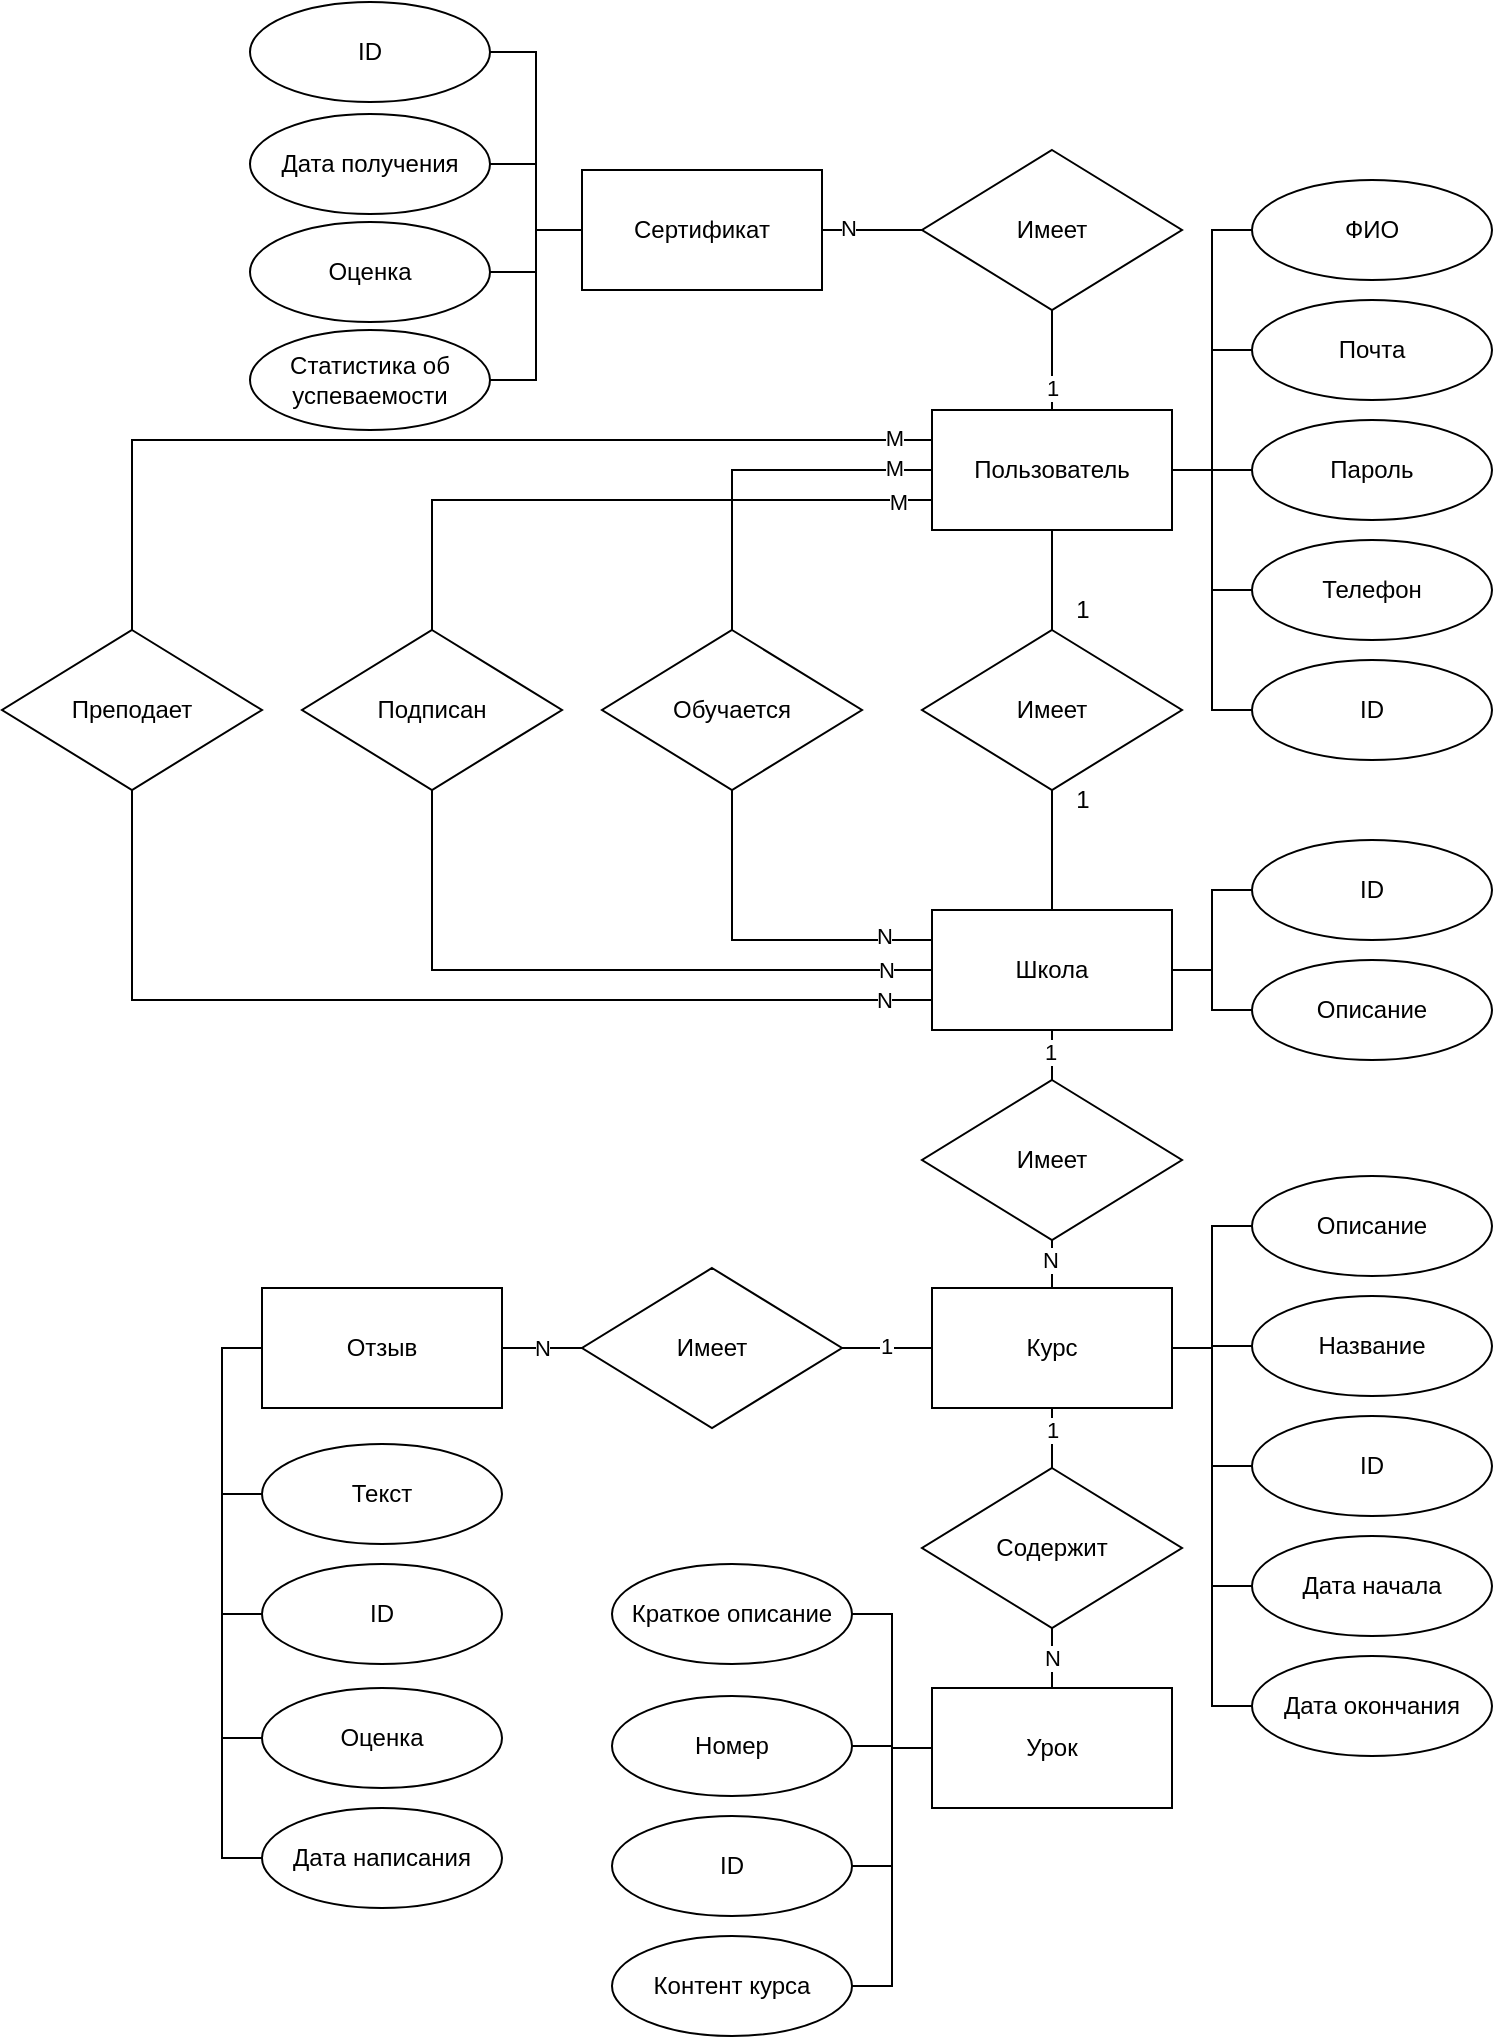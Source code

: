 <mxfile version="22.1.2" type="device">
  <diagram name="Page-1" id="x6YaAhDP7O0NWMj4q5g-">
    <mxGraphModel dx="944" dy="709" grid="1" gridSize="10" guides="1" tooltips="1" connect="1" arrows="1" fold="1" page="1" pageScale="1" pageWidth="827" pageHeight="1169" math="0" shadow="0">
      <root>
        <mxCell id="0" />
        <mxCell id="1" parent="0" />
        <mxCell id="wmuh265id5Z9wnBF3gp4-1" style="edgeStyle=orthogonalEdgeStyle;rounded=0;orthogonalLoop=1;jettySize=auto;html=1;exitX=1;exitY=0.5;exitDx=0;exitDy=0;entryX=0;entryY=0.5;entryDx=0;entryDy=0;endArrow=none;endFill=0;" edge="1" parent="1" source="wmuh265id5Z9wnBF3gp4-7" target="wmuh265id5Z9wnBF3gp4-8">
          <mxGeometry relative="1" as="geometry" />
        </mxCell>
        <mxCell id="wmuh265id5Z9wnBF3gp4-2" style="edgeStyle=orthogonalEdgeStyle;rounded=0;orthogonalLoop=1;jettySize=auto;html=1;exitX=1;exitY=0.5;exitDx=0;exitDy=0;entryX=0;entryY=0.5;entryDx=0;entryDy=0;endArrow=none;endFill=0;" edge="1" parent="1" source="wmuh265id5Z9wnBF3gp4-7" target="wmuh265id5Z9wnBF3gp4-9">
          <mxGeometry relative="1" as="geometry" />
        </mxCell>
        <mxCell id="wmuh265id5Z9wnBF3gp4-3" style="edgeStyle=orthogonalEdgeStyle;rounded=0;orthogonalLoop=1;jettySize=auto;html=1;exitX=1;exitY=0.5;exitDx=0;exitDy=0;entryX=0;entryY=0.5;entryDx=0;entryDy=0;endArrow=none;endFill=0;" edge="1" parent="1" source="wmuh265id5Z9wnBF3gp4-7" target="wmuh265id5Z9wnBF3gp4-10">
          <mxGeometry relative="1" as="geometry" />
        </mxCell>
        <mxCell id="wmuh265id5Z9wnBF3gp4-4" style="edgeStyle=orthogonalEdgeStyle;rounded=0;orthogonalLoop=1;jettySize=auto;html=1;exitX=1;exitY=0.5;exitDx=0;exitDy=0;entryX=0;entryY=0.5;entryDx=0;entryDy=0;endArrow=none;endFill=0;" edge="1" parent="1" source="wmuh265id5Z9wnBF3gp4-7" target="wmuh265id5Z9wnBF3gp4-11">
          <mxGeometry relative="1" as="geometry" />
        </mxCell>
        <mxCell id="wmuh265id5Z9wnBF3gp4-5" style="edgeStyle=orthogonalEdgeStyle;rounded=0;orthogonalLoop=1;jettySize=auto;html=1;exitX=1;exitY=0.5;exitDx=0;exitDy=0;entryX=0;entryY=0.5;entryDx=0;entryDy=0;endArrow=none;endFill=0;" edge="1" parent="1" source="wmuh265id5Z9wnBF3gp4-7" target="wmuh265id5Z9wnBF3gp4-12">
          <mxGeometry relative="1" as="geometry" />
        </mxCell>
        <mxCell id="wmuh265id5Z9wnBF3gp4-6" style="edgeStyle=orthogonalEdgeStyle;rounded=0;orthogonalLoop=1;jettySize=auto;html=1;exitX=0.5;exitY=1;exitDx=0;exitDy=0;entryX=0.5;entryY=0;entryDx=0;entryDy=0;endArrow=none;endFill=0;" edge="1" parent="1" source="wmuh265id5Z9wnBF3gp4-7" target="wmuh265id5Z9wnBF3gp4-14">
          <mxGeometry relative="1" as="geometry" />
        </mxCell>
        <mxCell id="wmuh265id5Z9wnBF3gp4-41" style="edgeStyle=orthogonalEdgeStyle;rounded=0;orthogonalLoop=1;jettySize=auto;html=1;exitX=0.5;exitY=0;exitDx=0;exitDy=0;entryX=0.5;entryY=1;entryDx=0;entryDy=0;endArrow=none;endFill=0;" edge="1" parent="1" source="wmuh265id5Z9wnBF3gp4-7" target="wmuh265id5Z9wnBF3gp4-39">
          <mxGeometry relative="1" as="geometry" />
        </mxCell>
        <mxCell id="wmuh265id5Z9wnBF3gp4-96" value="1" style="edgeLabel;html=1;align=center;verticalAlign=middle;resizable=0;points=[];" vertex="1" connectable="0" parent="wmuh265id5Z9wnBF3gp4-41">
          <mxGeometry x="-0.5" relative="1" as="geometry">
            <mxPoint y="1" as="offset" />
          </mxGeometry>
        </mxCell>
        <mxCell id="wmuh265id5Z9wnBF3gp4-45" style="edgeStyle=orthogonalEdgeStyle;rounded=0;orthogonalLoop=1;jettySize=auto;html=1;exitX=0;exitY=0.75;exitDx=0;exitDy=0;entryX=0.5;entryY=0;entryDx=0;entryDy=0;endArrow=none;endFill=0;" edge="1" parent="1" source="wmuh265id5Z9wnBF3gp4-7" target="wmuh265id5Z9wnBF3gp4-44">
          <mxGeometry relative="1" as="geometry" />
        </mxCell>
        <mxCell id="wmuh265id5Z9wnBF3gp4-101" value="M" style="edgeLabel;html=1;align=center;verticalAlign=middle;resizable=0;points=[];" vertex="1" connectable="0" parent="wmuh265id5Z9wnBF3gp4-45">
          <mxGeometry x="-0.892" y="1" relative="1" as="geometry">
            <mxPoint as="offset" />
          </mxGeometry>
        </mxCell>
        <mxCell id="wmuh265id5Z9wnBF3gp4-77" style="edgeStyle=orthogonalEdgeStyle;rounded=0;orthogonalLoop=1;jettySize=auto;html=1;exitX=0;exitY=0.5;exitDx=0;exitDy=0;entryX=0.5;entryY=0;entryDx=0;entryDy=0;endArrow=none;endFill=0;" edge="1" parent="1" source="wmuh265id5Z9wnBF3gp4-7" target="wmuh265id5Z9wnBF3gp4-24">
          <mxGeometry relative="1" as="geometry" />
        </mxCell>
        <mxCell id="wmuh265id5Z9wnBF3gp4-99" value="M" style="edgeLabel;html=1;align=center;verticalAlign=middle;resizable=0;points=[];" vertex="1" connectable="0" parent="wmuh265id5Z9wnBF3gp4-77">
          <mxGeometry x="-0.789" y="-1" relative="1" as="geometry">
            <mxPoint as="offset" />
          </mxGeometry>
        </mxCell>
        <mxCell id="wmuh265id5Z9wnBF3gp4-80" style="edgeStyle=orthogonalEdgeStyle;rounded=0;orthogonalLoop=1;jettySize=auto;html=1;exitX=0;exitY=0.25;exitDx=0;exitDy=0;entryX=0.5;entryY=0;entryDx=0;entryDy=0;endArrow=none;endFill=0;" edge="1" parent="1" source="wmuh265id5Z9wnBF3gp4-7" target="wmuh265id5Z9wnBF3gp4-79">
          <mxGeometry relative="1" as="geometry" />
        </mxCell>
        <mxCell id="wmuh265id5Z9wnBF3gp4-102" value="M" style="edgeLabel;html=1;align=center;verticalAlign=middle;resizable=0;points=[];" vertex="1" connectable="0" parent="wmuh265id5Z9wnBF3gp4-80">
          <mxGeometry x="-0.923" y="-1" relative="1" as="geometry">
            <mxPoint as="offset" />
          </mxGeometry>
        </mxCell>
        <mxCell id="wmuh265id5Z9wnBF3gp4-7" value="Пользователь" style="rounded=0;whiteSpace=wrap;html=1;" vertex="1" parent="1">
          <mxGeometry x="471" y="205" width="120" height="60" as="geometry" />
        </mxCell>
        <mxCell id="wmuh265id5Z9wnBF3gp4-8" value="ФИО" style="ellipse;whiteSpace=wrap;html=1;" vertex="1" parent="1">
          <mxGeometry x="631" y="90" width="120" height="50" as="geometry" />
        </mxCell>
        <mxCell id="wmuh265id5Z9wnBF3gp4-9" value="Почта" style="ellipse;whiteSpace=wrap;html=1;" vertex="1" parent="1">
          <mxGeometry x="631" y="150" width="120" height="50" as="geometry" />
        </mxCell>
        <mxCell id="wmuh265id5Z9wnBF3gp4-10" value="Пароль" style="ellipse;whiteSpace=wrap;html=1;" vertex="1" parent="1">
          <mxGeometry x="631" y="210" width="120" height="50" as="geometry" />
        </mxCell>
        <mxCell id="wmuh265id5Z9wnBF3gp4-11" value="Телефон" style="ellipse;whiteSpace=wrap;html=1;" vertex="1" parent="1">
          <mxGeometry x="631" y="270" width="120" height="50" as="geometry" />
        </mxCell>
        <mxCell id="wmuh265id5Z9wnBF3gp4-12" value="ID&lt;br&gt;" style="ellipse;whiteSpace=wrap;html=1;" vertex="1" parent="1">
          <mxGeometry x="631" y="330" width="120" height="50" as="geometry" />
        </mxCell>
        <mxCell id="wmuh265id5Z9wnBF3gp4-13" style="edgeStyle=orthogonalEdgeStyle;rounded=0;orthogonalLoop=1;jettySize=auto;html=1;exitX=0.5;exitY=1;exitDx=0;exitDy=0;entryX=0.5;entryY=0;entryDx=0;entryDy=0;endArrow=none;endFill=0;" edge="1" parent="1" source="wmuh265id5Z9wnBF3gp4-14" target="wmuh265id5Z9wnBF3gp4-16">
          <mxGeometry relative="1" as="geometry" />
        </mxCell>
        <mxCell id="wmuh265id5Z9wnBF3gp4-14" value="Имеет" style="rhombus;whiteSpace=wrap;html=1;" vertex="1" parent="1">
          <mxGeometry x="466" y="315" width="130" height="80" as="geometry" />
        </mxCell>
        <mxCell id="wmuh265id5Z9wnBF3gp4-15" style="edgeStyle=orthogonalEdgeStyle;rounded=0;orthogonalLoop=1;jettySize=auto;html=1;exitX=1;exitY=0.5;exitDx=0;exitDy=0;entryX=0;entryY=0.5;entryDx=0;entryDy=0;endArrow=none;endFill=0;" edge="1" parent="1" source="wmuh265id5Z9wnBF3gp4-16" target="wmuh265id5Z9wnBF3gp4-17">
          <mxGeometry relative="1" as="geometry" />
        </mxCell>
        <mxCell id="wmuh265id5Z9wnBF3gp4-23" style="edgeStyle=orthogonalEdgeStyle;rounded=0;orthogonalLoop=1;jettySize=auto;html=1;exitX=1;exitY=0.5;exitDx=0;exitDy=0;entryX=0;entryY=0.5;entryDx=0;entryDy=0;endArrow=none;endFill=0;" edge="1" parent="1" source="wmuh265id5Z9wnBF3gp4-16" target="wmuh265id5Z9wnBF3gp4-22">
          <mxGeometry relative="1" as="geometry" />
        </mxCell>
        <mxCell id="wmuh265id5Z9wnBF3gp4-30" style="edgeStyle=orthogonalEdgeStyle;rounded=0;orthogonalLoop=1;jettySize=auto;html=1;exitX=0.5;exitY=1;exitDx=0;exitDy=0;entryX=0.5;entryY=0;entryDx=0;entryDy=0;endArrow=none;endFill=0;" edge="1" parent="1" source="wmuh265id5Z9wnBF3gp4-16" target="wmuh265id5Z9wnBF3gp4-28">
          <mxGeometry relative="1" as="geometry" />
        </mxCell>
        <mxCell id="wmuh265id5Z9wnBF3gp4-104" value="1" style="edgeLabel;html=1;align=center;verticalAlign=middle;resizable=0;points=[];" vertex="1" connectable="0" parent="wmuh265id5Z9wnBF3gp4-30">
          <mxGeometry x="-0.16" y="-1" relative="1" as="geometry">
            <mxPoint as="offset" />
          </mxGeometry>
        </mxCell>
        <mxCell id="wmuh265id5Z9wnBF3gp4-16" value="Школа" style="rounded=0;whiteSpace=wrap;html=1;" vertex="1" parent="1">
          <mxGeometry x="471" y="455" width="120" height="60" as="geometry" />
        </mxCell>
        <mxCell id="wmuh265id5Z9wnBF3gp4-17" value="ID&lt;br&gt;" style="ellipse;whiteSpace=wrap;html=1;" vertex="1" parent="1">
          <mxGeometry x="631" y="420" width="120" height="50" as="geometry" />
        </mxCell>
        <mxCell id="wmuh265id5Z9wnBF3gp4-18" value="1" style="text;html=1;align=center;verticalAlign=middle;resizable=0;points=[];autosize=1;strokeColor=none;fillColor=none;" vertex="1" parent="1">
          <mxGeometry x="531" y="290" width="30" height="30" as="geometry" />
        </mxCell>
        <mxCell id="wmuh265id5Z9wnBF3gp4-19" value="1" style="text;html=1;align=center;verticalAlign=middle;resizable=0;points=[];autosize=1;strokeColor=none;fillColor=none;" vertex="1" parent="1">
          <mxGeometry x="531" y="385" width="30" height="30" as="geometry" />
        </mxCell>
        <mxCell id="wmuh265id5Z9wnBF3gp4-22" value="Описание" style="ellipse;whiteSpace=wrap;html=1;" vertex="1" parent="1">
          <mxGeometry x="631" y="480" width="120" height="50" as="geometry" />
        </mxCell>
        <mxCell id="wmuh265id5Z9wnBF3gp4-82" style="edgeStyle=orthogonalEdgeStyle;rounded=0;orthogonalLoop=1;jettySize=auto;html=1;exitX=0.5;exitY=1;exitDx=0;exitDy=0;entryX=0;entryY=0.25;entryDx=0;entryDy=0;endArrow=none;endFill=0;" edge="1" parent="1" source="wmuh265id5Z9wnBF3gp4-24" target="wmuh265id5Z9wnBF3gp4-16">
          <mxGeometry relative="1" as="geometry" />
        </mxCell>
        <mxCell id="wmuh265id5Z9wnBF3gp4-98" value="N" style="edgeLabel;html=1;align=center;verticalAlign=middle;resizable=0;points=[];" vertex="1" connectable="0" parent="wmuh265id5Z9wnBF3gp4-82">
          <mxGeometry x="0.726" y="3" relative="1" as="geometry">
            <mxPoint y="1" as="offset" />
          </mxGeometry>
        </mxCell>
        <mxCell id="wmuh265id5Z9wnBF3gp4-24" value="Обучается" style="rhombus;whiteSpace=wrap;html=1;" vertex="1" parent="1">
          <mxGeometry x="306" y="315" width="130" height="80" as="geometry" />
        </mxCell>
        <mxCell id="wmuh265id5Z9wnBF3gp4-33" style="edgeStyle=orthogonalEdgeStyle;rounded=0;orthogonalLoop=1;jettySize=auto;html=1;exitX=0.5;exitY=1;exitDx=0;exitDy=0;entryX=0.5;entryY=0;entryDx=0;entryDy=0;endArrow=none;endFill=0;" edge="1" parent="1" source="wmuh265id5Z9wnBF3gp4-27" target="wmuh265id5Z9wnBF3gp4-32">
          <mxGeometry relative="1" as="geometry" />
        </mxCell>
        <mxCell id="wmuh265id5Z9wnBF3gp4-107" value="1" style="edgeLabel;html=1;align=center;verticalAlign=middle;resizable=0;points=[];" vertex="1" connectable="0" parent="wmuh265id5Z9wnBF3gp4-33">
          <mxGeometry x="-0.3" relative="1" as="geometry">
            <mxPoint as="offset" />
          </mxGeometry>
        </mxCell>
        <mxCell id="wmuh265id5Z9wnBF3gp4-37" style="edgeStyle=orthogonalEdgeStyle;rounded=0;orthogonalLoop=1;jettySize=auto;html=1;exitX=0;exitY=0.5;exitDx=0;exitDy=0;entryX=1;entryY=0.5;entryDx=0;entryDy=0;endArrow=none;endFill=0;" edge="1" parent="1" source="wmuh265id5Z9wnBF3gp4-27" target="wmuh265id5Z9wnBF3gp4-35">
          <mxGeometry relative="1" as="geometry" />
        </mxCell>
        <mxCell id="wmuh265id5Z9wnBF3gp4-106" value="1" style="edgeLabel;html=1;align=center;verticalAlign=middle;resizable=0;points=[];" vertex="1" connectable="0" parent="wmuh265id5Z9wnBF3gp4-37">
          <mxGeometry x="0.022" y="-1" relative="1" as="geometry">
            <mxPoint as="offset" />
          </mxGeometry>
        </mxCell>
        <mxCell id="wmuh265id5Z9wnBF3gp4-52" style="edgeStyle=orthogonalEdgeStyle;rounded=0;orthogonalLoop=1;jettySize=auto;html=1;exitX=1;exitY=0.5;exitDx=0;exitDy=0;entryX=0;entryY=0.5;entryDx=0;entryDy=0;endArrow=none;endFill=0;" edge="1" parent="1" source="wmuh265id5Z9wnBF3gp4-27" target="wmuh265id5Z9wnBF3gp4-47">
          <mxGeometry relative="1" as="geometry" />
        </mxCell>
        <mxCell id="wmuh265id5Z9wnBF3gp4-53" style="edgeStyle=orthogonalEdgeStyle;rounded=0;orthogonalLoop=1;jettySize=auto;html=1;exitX=1;exitY=0.5;exitDx=0;exitDy=0;entryX=0;entryY=0.5;entryDx=0;entryDy=0;endArrow=none;endFill=0;" edge="1" parent="1" source="wmuh265id5Z9wnBF3gp4-27" target="wmuh265id5Z9wnBF3gp4-48">
          <mxGeometry relative="1" as="geometry" />
        </mxCell>
        <mxCell id="wmuh265id5Z9wnBF3gp4-54" style="edgeStyle=orthogonalEdgeStyle;rounded=0;orthogonalLoop=1;jettySize=auto;html=1;exitX=1;exitY=0.5;exitDx=0;exitDy=0;entryX=0;entryY=0.5;entryDx=0;entryDy=0;endArrow=none;endFill=0;" edge="1" parent="1" source="wmuh265id5Z9wnBF3gp4-27" target="wmuh265id5Z9wnBF3gp4-49">
          <mxGeometry relative="1" as="geometry" />
        </mxCell>
        <mxCell id="wmuh265id5Z9wnBF3gp4-55" style="edgeStyle=orthogonalEdgeStyle;rounded=0;orthogonalLoop=1;jettySize=auto;html=1;exitX=1;exitY=0.5;exitDx=0;exitDy=0;entryX=0;entryY=0.5;entryDx=0;entryDy=0;endArrow=none;endFill=0;" edge="1" parent="1" source="wmuh265id5Z9wnBF3gp4-27" target="wmuh265id5Z9wnBF3gp4-50">
          <mxGeometry relative="1" as="geometry" />
        </mxCell>
        <mxCell id="wmuh265id5Z9wnBF3gp4-56" style="edgeStyle=orthogonalEdgeStyle;rounded=0;orthogonalLoop=1;jettySize=auto;html=1;exitX=1;exitY=0.5;exitDx=0;exitDy=0;entryX=0;entryY=0.5;entryDx=0;entryDy=0;endArrow=none;endFill=0;" edge="1" parent="1" source="wmuh265id5Z9wnBF3gp4-27" target="wmuh265id5Z9wnBF3gp4-51">
          <mxGeometry relative="1" as="geometry" />
        </mxCell>
        <mxCell id="wmuh265id5Z9wnBF3gp4-27" value="Курс" style="rounded=0;whiteSpace=wrap;html=1;" vertex="1" parent="1">
          <mxGeometry x="471" y="644" width="120" height="60" as="geometry" />
        </mxCell>
        <mxCell id="wmuh265id5Z9wnBF3gp4-29" style="edgeStyle=orthogonalEdgeStyle;rounded=0;orthogonalLoop=1;jettySize=auto;html=1;exitX=0.5;exitY=1;exitDx=0;exitDy=0;entryX=0.5;entryY=0;entryDx=0;entryDy=0;endArrow=none;endFill=0;" edge="1" parent="1" source="wmuh265id5Z9wnBF3gp4-28" target="wmuh265id5Z9wnBF3gp4-27">
          <mxGeometry relative="1" as="geometry" />
        </mxCell>
        <mxCell id="wmuh265id5Z9wnBF3gp4-105" value="N" style="edgeLabel;html=1;align=center;verticalAlign=middle;resizable=0;points=[];" vertex="1" connectable="0" parent="wmuh265id5Z9wnBF3gp4-29">
          <mxGeometry x="-0.208" y="-1" relative="1" as="geometry">
            <mxPoint as="offset" />
          </mxGeometry>
        </mxCell>
        <mxCell id="wmuh265id5Z9wnBF3gp4-28" value="Имеет" style="rhombus;whiteSpace=wrap;html=1;" vertex="1" parent="1">
          <mxGeometry x="466" y="540" width="130" height="80" as="geometry" />
        </mxCell>
        <mxCell id="wmuh265id5Z9wnBF3gp4-61" style="edgeStyle=orthogonalEdgeStyle;rounded=0;orthogonalLoop=1;jettySize=auto;html=1;exitX=0;exitY=0.5;exitDx=0;exitDy=0;entryX=1;entryY=0.5;entryDx=0;entryDy=0;endArrow=none;endFill=0;" edge="1" parent="1" source="wmuh265id5Z9wnBF3gp4-31" target="wmuh265id5Z9wnBF3gp4-57">
          <mxGeometry relative="1" as="geometry" />
        </mxCell>
        <mxCell id="wmuh265id5Z9wnBF3gp4-62" style="edgeStyle=orthogonalEdgeStyle;rounded=0;orthogonalLoop=1;jettySize=auto;html=1;exitX=0;exitY=0.5;exitDx=0;exitDy=0;entryX=1;entryY=0.5;entryDx=0;entryDy=0;endArrow=none;endFill=0;" edge="1" parent="1" source="wmuh265id5Z9wnBF3gp4-31" target="wmuh265id5Z9wnBF3gp4-58">
          <mxGeometry relative="1" as="geometry" />
        </mxCell>
        <mxCell id="wmuh265id5Z9wnBF3gp4-64" style="edgeStyle=orthogonalEdgeStyle;rounded=0;orthogonalLoop=1;jettySize=auto;html=1;exitX=0;exitY=0.5;exitDx=0;exitDy=0;entryX=1;entryY=0.5;entryDx=0;entryDy=0;endArrow=none;endFill=0;" edge="1" parent="1" source="wmuh265id5Z9wnBF3gp4-31" target="wmuh265id5Z9wnBF3gp4-59">
          <mxGeometry relative="1" as="geometry" />
        </mxCell>
        <mxCell id="wmuh265id5Z9wnBF3gp4-65" style="edgeStyle=orthogonalEdgeStyle;rounded=0;orthogonalLoop=1;jettySize=auto;html=1;exitX=0;exitY=0.5;exitDx=0;exitDy=0;entryX=1;entryY=0.5;entryDx=0;entryDy=0;endArrow=none;endFill=0;" edge="1" parent="1" source="wmuh265id5Z9wnBF3gp4-31" target="wmuh265id5Z9wnBF3gp4-60">
          <mxGeometry relative="1" as="geometry" />
        </mxCell>
        <mxCell id="wmuh265id5Z9wnBF3gp4-31" value="Урок" style="rounded=0;whiteSpace=wrap;html=1;" vertex="1" parent="1">
          <mxGeometry x="471" y="844" width="120" height="60" as="geometry" />
        </mxCell>
        <mxCell id="wmuh265id5Z9wnBF3gp4-34" value="N" style="edgeStyle=orthogonalEdgeStyle;rounded=0;orthogonalLoop=1;jettySize=auto;html=1;exitX=0.5;exitY=1;exitDx=0;exitDy=0;entryX=0.5;entryY=0;entryDx=0;entryDy=0;endArrow=none;endFill=0;" edge="1" parent="1" source="wmuh265id5Z9wnBF3gp4-32" target="wmuh265id5Z9wnBF3gp4-31">
          <mxGeometry relative="1" as="geometry" />
        </mxCell>
        <mxCell id="wmuh265id5Z9wnBF3gp4-32" value="Содержит" style="rhombus;whiteSpace=wrap;html=1;" vertex="1" parent="1">
          <mxGeometry x="466" y="734" width="130" height="80" as="geometry" />
        </mxCell>
        <mxCell id="wmuh265id5Z9wnBF3gp4-38" value="N" style="edgeStyle=orthogonalEdgeStyle;rounded=0;orthogonalLoop=1;jettySize=auto;html=1;exitX=0;exitY=0.5;exitDx=0;exitDy=0;entryX=1;entryY=0.5;entryDx=0;entryDy=0;endArrow=none;endFill=0;" edge="1" parent="1" source="wmuh265id5Z9wnBF3gp4-35" target="wmuh265id5Z9wnBF3gp4-36">
          <mxGeometry relative="1" as="geometry" />
        </mxCell>
        <mxCell id="wmuh265id5Z9wnBF3gp4-35" value="Имеет" style="rhombus;whiteSpace=wrap;html=1;" vertex="1" parent="1">
          <mxGeometry x="296" y="634" width="130" height="80" as="geometry" />
        </mxCell>
        <mxCell id="wmuh265id5Z9wnBF3gp4-72" style="edgeStyle=orthogonalEdgeStyle;rounded=0;orthogonalLoop=1;jettySize=auto;html=1;exitX=0;exitY=0.5;exitDx=0;exitDy=0;entryX=0;entryY=0.5;entryDx=0;entryDy=0;endArrow=none;endFill=0;" edge="1" parent="1" source="wmuh265id5Z9wnBF3gp4-36" target="wmuh265id5Z9wnBF3gp4-66">
          <mxGeometry relative="1" as="geometry" />
        </mxCell>
        <mxCell id="wmuh265id5Z9wnBF3gp4-73" style="edgeStyle=orthogonalEdgeStyle;rounded=0;orthogonalLoop=1;jettySize=auto;html=1;exitX=0;exitY=0.5;exitDx=0;exitDy=0;entryX=0;entryY=0.5;entryDx=0;entryDy=0;endArrow=none;endFill=0;" edge="1" parent="1" source="wmuh265id5Z9wnBF3gp4-36" target="wmuh265id5Z9wnBF3gp4-68">
          <mxGeometry relative="1" as="geometry" />
        </mxCell>
        <mxCell id="wmuh265id5Z9wnBF3gp4-74" style="edgeStyle=orthogonalEdgeStyle;rounded=0;orthogonalLoop=1;jettySize=auto;html=1;exitX=0;exitY=0.5;exitDx=0;exitDy=0;entryX=0;entryY=0.5;entryDx=0;entryDy=0;endArrow=none;endFill=0;" edge="1" parent="1" source="wmuh265id5Z9wnBF3gp4-36" target="wmuh265id5Z9wnBF3gp4-70">
          <mxGeometry relative="1" as="geometry" />
        </mxCell>
        <mxCell id="wmuh265id5Z9wnBF3gp4-76" style="edgeStyle=orthogonalEdgeStyle;rounded=0;orthogonalLoop=1;jettySize=auto;html=1;exitX=0;exitY=0.5;exitDx=0;exitDy=0;entryX=0;entryY=0.5;entryDx=0;entryDy=0;endArrow=none;endFill=0;" edge="1" parent="1" source="wmuh265id5Z9wnBF3gp4-36" target="wmuh265id5Z9wnBF3gp4-71">
          <mxGeometry relative="1" as="geometry" />
        </mxCell>
        <mxCell id="wmuh265id5Z9wnBF3gp4-36" value="Отзыв" style="rounded=0;whiteSpace=wrap;html=1;" vertex="1" parent="1">
          <mxGeometry x="136" y="644" width="120" height="60" as="geometry" />
        </mxCell>
        <mxCell id="wmuh265id5Z9wnBF3gp4-42" style="edgeStyle=orthogonalEdgeStyle;rounded=0;orthogonalLoop=1;jettySize=auto;html=1;exitX=0;exitY=0.5;exitDx=0;exitDy=0;entryX=1;entryY=0.5;entryDx=0;entryDy=0;endArrow=none;endFill=0;" edge="1" parent="1" source="wmuh265id5Z9wnBF3gp4-39" target="wmuh265id5Z9wnBF3gp4-40">
          <mxGeometry relative="1" as="geometry" />
        </mxCell>
        <mxCell id="wmuh265id5Z9wnBF3gp4-97" value="N" style="edgeLabel;html=1;align=center;verticalAlign=middle;resizable=0;points=[];" vertex="1" connectable="0" parent="wmuh265id5Z9wnBF3gp4-42">
          <mxGeometry x="0.48" y="-1" relative="1" as="geometry">
            <mxPoint as="offset" />
          </mxGeometry>
        </mxCell>
        <mxCell id="wmuh265id5Z9wnBF3gp4-39" value="Имеет" style="rhombus;whiteSpace=wrap;html=1;" vertex="1" parent="1">
          <mxGeometry x="466" y="75" width="130" height="80" as="geometry" />
        </mxCell>
        <mxCell id="wmuh265id5Z9wnBF3gp4-89" style="edgeStyle=orthogonalEdgeStyle;rounded=0;orthogonalLoop=1;jettySize=auto;html=1;exitX=0;exitY=0.5;exitDx=0;exitDy=0;entryX=1;entryY=0.5;entryDx=0;entryDy=0;endArrow=none;endFill=0;" edge="1" parent="1" source="wmuh265id5Z9wnBF3gp4-40" target="wmuh265id5Z9wnBF3gp4-85">
          <mxGeometry relative="1" as="geometry" />
        </mxCell>
        <mxCell id="wmuh265id5Z9wnBF3gp4-90" style="edgeStyle=orthogonalEdgeStyle;rounded=0;orthogonalLoop=1;jettySize=auto;html=1;exitX=0;exitY=0.5;exitDx=0;exitDy=0;entryX=1;entryY=0.5;entryDx=0;entryDy=0;endArrow=none;endFill=0;" edge="1" parent="1" source="wmuh265id5Z9wnBF3gp4-40" target="wmuh265id5Z9wnBF3gp4-86">
          <mxGeometry relative="1" as="geometry" />
        </mxCell>
        <mxCell id="wmuh265id5Z9wnBF3gp4-92" style="edgeStyle=orthogonalEdgeStyle;rounded=0;orthogonalLoop=1;jettySize=auto;html=1;exitX=0;exitY=0.5;exitDx=0;exitDy=0;entryX=1;entryY=0.5;entryDx=0;entryDy=0;endArrow=none;endFill=0;" edge="1" parent="1" source="wmuh265id5Z9wnBF3gp4-40" target="wmuh265id5Z9wnBF3gp4-87">
          <mxGeometry relative="1" as="geometry" />
        </mxCell>
        <mxCell id="wmuh265id5Z9wnBF3gp4-93" style="edgeStyle=orthogonalEdgeStyle;rounded=0;orthogonalLoop=1;jettySize=auto;html=1;exitX=0;exitY=0.5;exitDx=0;exitDy=0;entryX=1;entryY=0.5;entryDx=0;entryDy=0;endArrow=none;endFill=0;" edge="1" parent="1" source="wmuh265id5Z9wnBF3gp4-40" target="wmuh265id5Z9wnBF3gp4-88">
          <mxGeometry relative="1" as="geometry" />
        </mxCell>
        <mxCell id="wmuh265id5Z9wnBF3gp4-40" value="Сертификат" style="rounded=0;whiteSpace=wrap;html=1;" vertex="1" parent="1">
          <mxGeometry x="296" y="85" width="120" height="60" as="geometry" />
        </mxCell>
        <mxCell id="wmuh265id5Z9wnBF3gp4-83" style="edgeStyle=orthogonalEdgeStyle;rounded=0;orthogonalLoop=1;jettySize=auto;html=1;exitX=0.5;exitY=1;exitDx=0;exitDy=0;entryX=0;entryY=0.5;entryDx=0;entryDy=0;endArrow=none;endFill=0;" edge="1" parent="1" source="wmuh265id5Z9wnBF3gp4-44" target="wmuh265id5Z9wnBF3gp4-16">
          <mxGeometry relative="1" as="geometry" />
        </mxCell>
        <mxCell id="wmuh265id5Z9wnBF3gp4-100" value="N" style="edgeLabel;html=1;align=center;verticalAlign=middle;resizable=0;points=[];" vertex="1" connectable="0" parent="wmuh265id5Z9wnBF3gp4-83">
          <mxGeometry x="0.865" y="1" relative="1" as="geometry">
            <mxPoint y="1" as="offset" />
          </mxGeometry>
        </mxCell>
        <mxCell id="wmuh265id5Z9wnBF3gp4-44" value="Подписан" style="rhombus;whiteSpace=wrap;html=1;" vertex="1" parent="1">
          <mxGeometry x="156" y="315" width="130" height="80" as="geometry" />
        </mxCell>
        <mxCell id="wmuh265id5Z9wnBF3gp4-47" value="Описание" style="ellipse;whiteSpace=wrap;html=1;" vertex="1" parent="1">
          <mxGeometry x="631" y="588" width="120" height="50" as="geometry" />
        </mxCell>
        <mxCell id="wmuh265id5Z9wnBF3gp4-48" value="Название" style="ellipse;whiteSpace=wrap;html=1;" vertex="1" parent="1">
          <mxGeometry x="631" y="648" width="120" height="50" as="geometry" />
        </mxCell>
        <mxCell id="wmuh265id5Z9wnBF3gp4-49" value="ID" style="ellipse;whiteSpace=wrap;html=1;" vertex="1" parent="1">
          <mxGeometry x="631" y="708" width="120" height="50" as="geometry" />
        </mxCell>
        <mxCell id="wmuh265id5Z9wnBF3gp4-50" value="Дата начала" style="ellipse;whiteSpace=wrap;html=1;" vertex="1" parent="1">
          <mxGeometry x="631" y="768" width="120" height="50" as="geometry" />
        </mxCell>
        <mxCell id="wmuh265id5Z9wnBF3gp4-51" value="Дата окончания" style="ellipse;whiteSpace=wrap;html=1;" vertex="1" parent="1">
          <mxGeometry x="631" y="828" width="120" height="50" as="geometry" />
        </mxCell>
        <mxCell id="wmuh265id5Z9wnBF3gp4-57" value="Краткое описание" style="ellipse;whiteSpace=wrap;html=1;" vertex="1" parent="1">
          <mxGeometry x="311" y="782" width="120" height="50" as="geometry" />
        </mxCell>
        <mxCell id="wmuh265id5Z9wnBF3gp4-58" value="Номер" style="ellipse;whiteSpace=wrap;html=1;" vertex="1" parent="1">
          <mxGeometry x="311" y="848" width="120" height="50" as="geometry" />
        </mxCell>
        <mxCell id="wmuh265id5Z9wnBF3gp4-59" value="ID" style="ellipse;whiteSpace=wrap;html=1;" vertex="1" parent="1">
          <mxGeometry x="311" y="908" width="120" height="50" as="geometry" />
        </mxCell>
        <mxCell id="wmuh265id5Z9wnBF3gp4-60" value="Контент курса" style="ellipse;whiteSpace=wrap;html=1;" vertex="1" parent="1">
          <mxGeometry x="311" y="968" width="120" height="50" as="geometry" />
        </mxCell>
        <mxCell id="wmuh265id5Z9wnBF3gp4-66" value="Текст" style="ellipse;whiteSpace=wrap;html=1;" vertex="1" parent="1">
          <mxGeometry x="136" y="722" width="120" height="50" as="geometry" />
        </mxCell>
        <mxCell id="wmuh265id5Z9wnBF3gp4-68" value="ID" style="ellipse;whiteSpace=wrap;html=1;" vertex="1" parent="1">
          <mxGeometry x="136" y="782" width="120" height="50" as="geometry" />
        </mxCell>
        <mxCell id="wmuh265id5Z9wnBF3gp4-70" value="Оценка" style="ellipse;whiteSpace=wrap;html=1;" vertex="1" parent="1">
          <mxGeometry x="136" y="844" width="120" height="50" as="geometry" />
        </mxCell>
        <mxCell id="wmuh265id5Z9wnBF3gp4-71" value="Дата написания" style="ellipse;whiteSpace=wrap;html=1;" vertex="1" parent="1">
          <mxGeometry x="136" y="904" width="120" height="50" as="geometry" />
        </mxCell>
        <mxCell id="wmuh265id5Z9wnBF3gp4-84" style="edgeStyle=orthogonalEdgeStyle;rounded=0;orthogonalLoop=1;jettySize=auto;html=1;exitX=0.5;exitY=1;exitDx=0;exitDy=0;entryX=0;entryY=0.75;entryDx=0;entryDy=0;endArrow=none;endFill=0;" edge="1" parent="1" source="wmuh265id5Z9wnBF3gp4-79" target="wmuh265id5Z9wnBF3gp4-16">
          <mxGeometry relative="1" as="geometry" />
        </mxCell>
        <mxCell id="wmuh265id5Z9wnBF3gp4-103" value="N" style="edgeLabel;html=1;align=center;verticalAlign=middle;resizable=0;points=[];" vertex="1" connectable="0" parent="wmuh265id5Z9wnBF3gp4-84">
          <mxGeometry x="0.905" y="1" relative="1" as="geometry">
            <mxPoint y="1" as="offset" />
          </mxGeometry>
        </mxCell>
        <mxCell id="wmuh265id5Z9wnBF3gp4-79" value="Преподает" style="rhombus;whiteSpace=wrap;html=1;" vertex="1" parent="1">
          <mxGeometry x="6" y="315" width="130" height="80" as="geometry" />
        </mxCell>
        <mxCell id="wmuh265id5Z9wnBF3gp4-85" value="ID" style="ellipse;whiteSpace=wrap;html=1;" vertex="1" parent="1">
          <mxGeometry x="130" y="1" width="120" height="50" as="geometry" />
        </mxCell>
        <mxCell id="wmuh265id5Z9wnBF3gp4-86" value="Дата получения" style="ellipse;whiteSpace=wrap;html=1;" vertex="1" parent="1">
          <mxGeometry x="130" y="57" width="120" height="50" as="geometry" />
        </mxCell>
        <mxCell id="wmuh265id5Z9wnBF3gp4-87" value="Оценка" style="ellipse;whiteSpace=wrap;html=1;" vertex="1" parent="1">
          <mxGeometry x="130" y="111" width="120" height="50" as="geometry" />
        </mxCell>
        <mxCell id="wmuh265id5Z9wnBF3gp4-88" value="Статистика об успеваемости" style="ellipse;whiteSpace=wrap;html=1;" vertex="1" parent="1">
          <mxGeometry x="130" y="165" width="120" height="50" as="geometry" />
        </mxCell>
      </root>
    </mxGraphModel>
  </diagram>
</mxfile>
